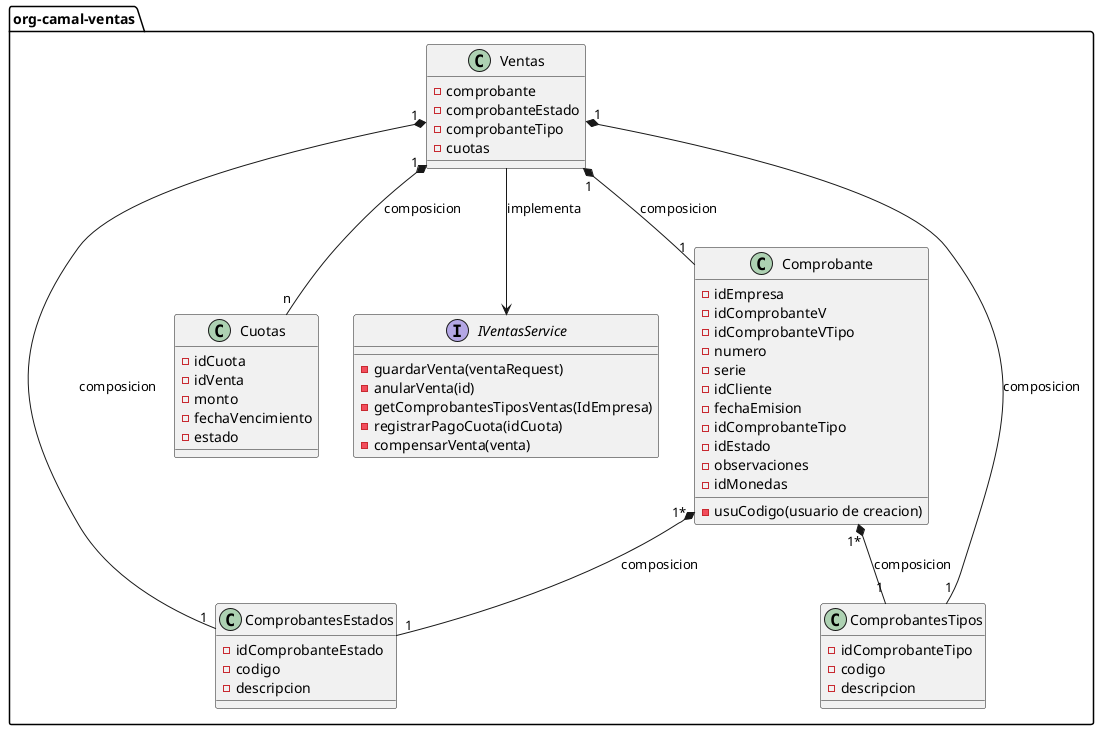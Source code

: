 @startuml

package "org-camal-ventas" {
    class Comprobante{
        -idEmpresa
        -idComprobanteV
        -idComprobanteVTipo
        -numero
        -serie
        -idCliente
        -fechaEmision
        -idComprobanteTipo
        -idEstado
        -usuCodigo(usuario de creacion)
        -observaciones
        -idMonedas
    }
    class Ventas{
        - comprobante
        - comprobanteEstado
        - comprobanteTipo
        - cuotas
    }
    class Cuotas{
        - idCuota
        - idVenta
        - monto
        - fechaVencimiento
        - estado
    }
    interface IVentasService {
        - guardarVenta(ventaRequest)
        - anularVenta(id)
        - getComprobantesTiposVentas(IdEmpresa)
        - registrarPagoCuota(idCuota)
        - compensarVenta(venta)
    }
    class ComprobantesEstados {
        -idComprobanteEstado
        -codigo
        -descripcion
    }
    class ComprobantesTipos {
        -idComprobanteTipo
        -codigo
        -descripcion
    }

    Ventas "1" *-- "1" Comprobante : composicion
    Ventas "1" *-- "1" ComprobantesEstados : composicion
    Ventas "1" *-- "1" ComprobantesTipos : composicion
    Ventas "1" *-- "n" Cuotas : composicion
    Ventas --> IVentasService : implementa
    Comprobante "1*" *-- "1" ComprobantesEstados : composicion
    Comprobante "1*" *-- "1" ComprobantesTipos : composicion
}

@enduml
